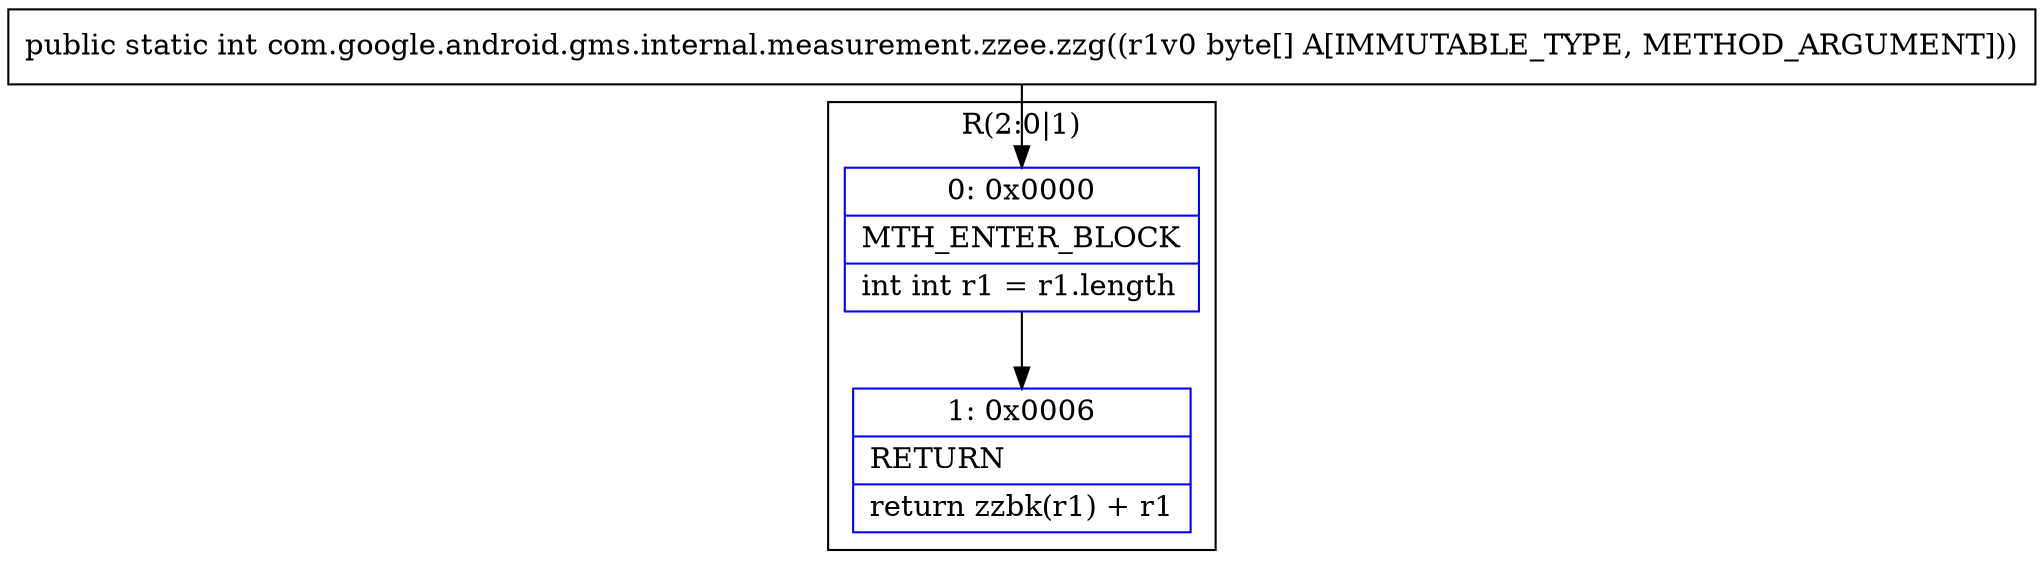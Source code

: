 digraph "CFG forcom.google.android.gms.internal.measurement.zzee.zzg([B)I" {
subgraph cluster_Region_449863618 {
label = "R(2:0|1)";
node [shape=record,color=blue];
Node_0 [shape=record,label="{0\:\ 0x0000|MTH_ENTER_BLOCK\l|int int r1 = r1.length\l}"];
Node_1 [shape=record,label="{1\:\ 0x0006|RETURN\l|return zzbk(r1) + r1\l}"];
}
MethodNode[shape=record,label="{public static int com.google.android.gms.internal.measurement.zzee.zzg((r1v0 byte[] A[IMMUTABLE_TYPE, METHOD_ARGUMENT])) }"];
MethodNode -> Node_0;
Node_0 -> Node_1;
}


